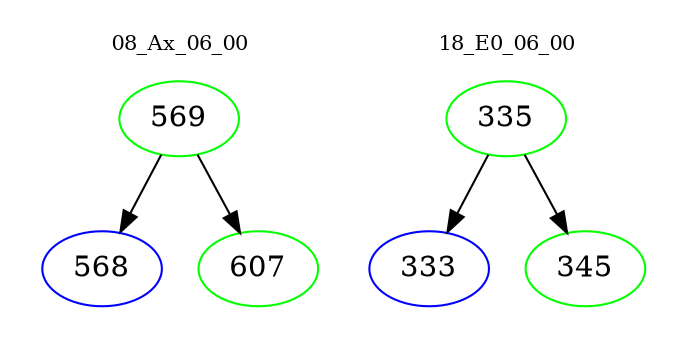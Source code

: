 digraph{
subgraph cluster_0 {
color = white
label = "08_Ax_06_00";
fontsize=10;
T0_569 [label="569", color="green"]
T0_569 -> T0_568 [color="black"]
T0_568 [label="568", color="blue"]
T0_569 -> T0_607 [color="black"]
T0_607 [label="607", color="green"]
}
subgraph cluster_1 {
color = white
label = "18_E0_06_00";
fontsize=10;
T1_335 [label="335", color="green"]
T1_335 -> T1_333 [color="black"]
T1_333 [label="333", color="blue"]
T1_335 -> T1_345 [color="black"]
T1_345 [label="345", color="green"]
}
}
